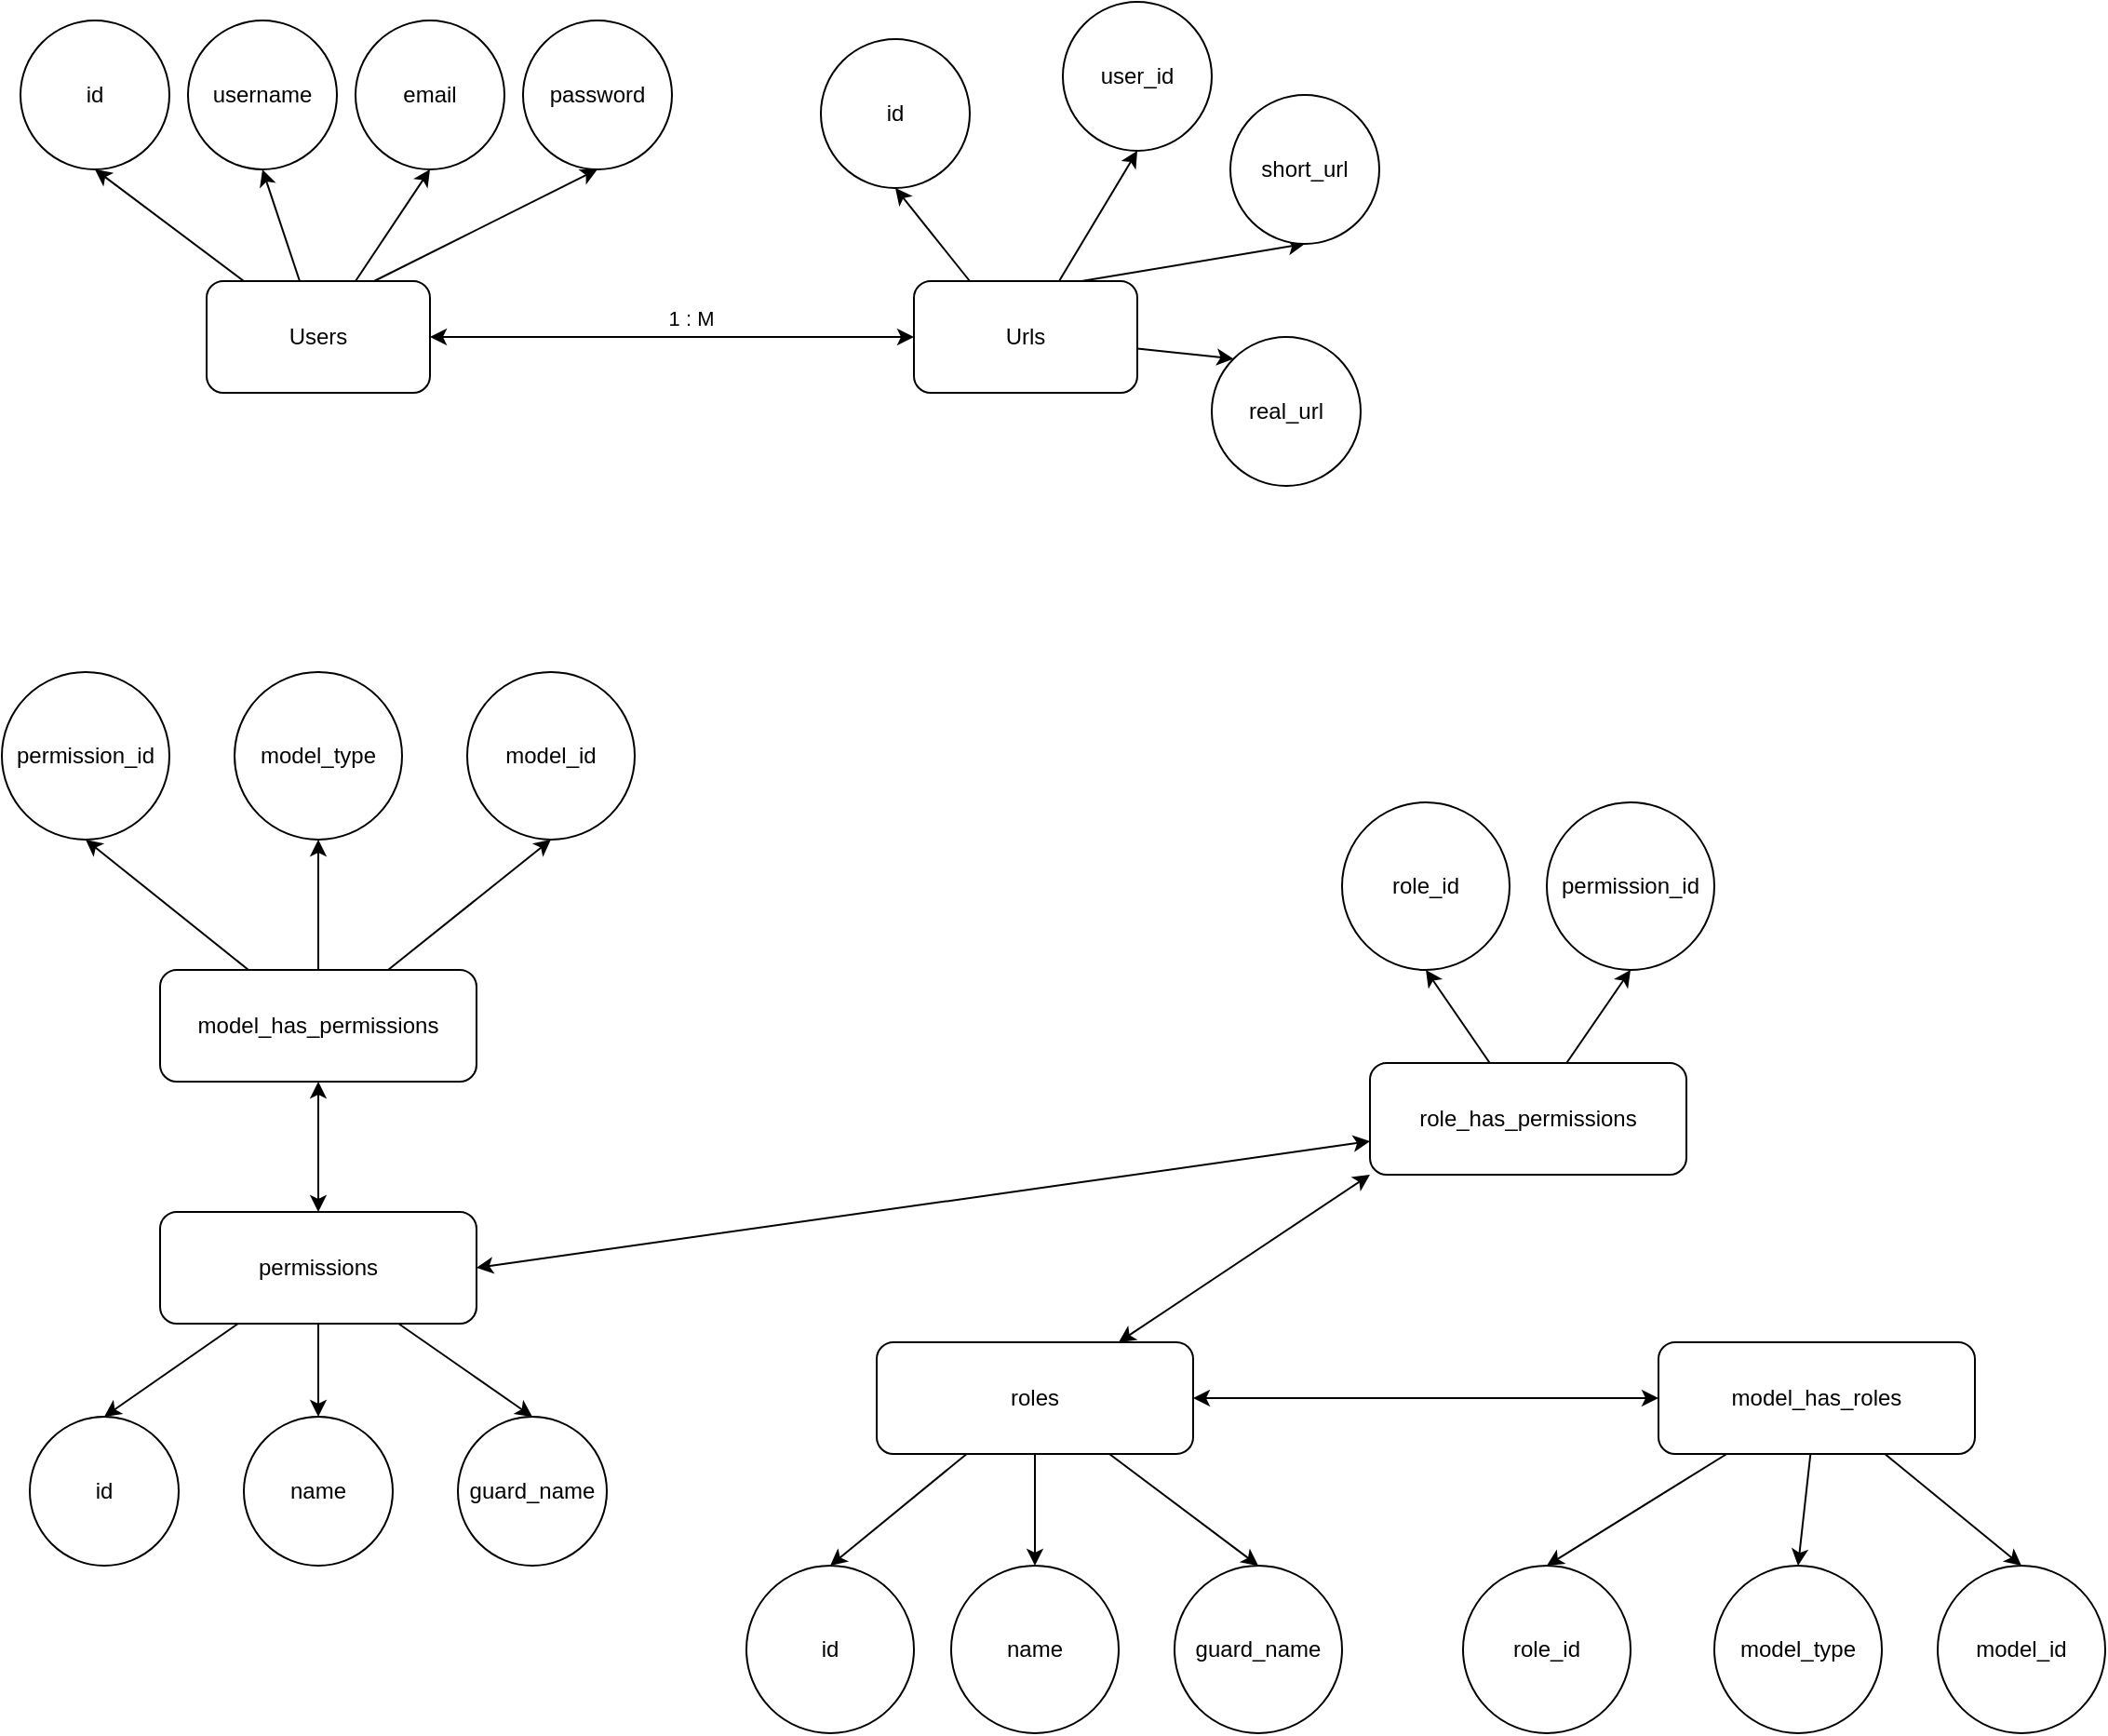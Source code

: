 <mxfile>
    <diagram id="qGiwo4E2h3cOeZHz5rAq" name="Page-1">
        <mxGraphModel dx="2026" dy="883" grid="1" gridSize="10" guides="1" tooltips="1" connect="1" arrows="1" fold="1" page="1" pageScale="1" pageWidth="850" pageHeight="1100" math="0" shadow="0">
            <root>
                <mxCell id="0"/>
                <mxCell id="1" parent="0"/>
                <mxCell id="10" style="edgeStyle=none;html=1;entryX=0.5;entryY=1;entryDx=0;entryDy=0;" parent="1" source="2" target="7" edge="1">
                    <mxGeometry relative="1" as="geometry"/>
                </mxCell>
                <mxCell id="11" style="edgeStyle=none;html=1;entryX=0.5;entryY=1;entryDx=0;entryDy=0;" parent="1" source="2" target="5" edge="1">
                    <mxGeometry relative="1" as="geometry"/>
                </mxCell>
                <mxCell id="17" style="edgeStyle=none;html=1;entryX=0.5;entryY=1;entryDx=0;entryDy=0;" parent="1" source="2" target="8" edge="1">
                    <mxGeometry relative="1" as="geometry"/>
                </mxCell>
                <mxCell id="18" style="edgeStyle=none;html=1;exitX=0.75;exitY=0;exitDx=0;exitDy=0;entryX=0.5;entryY=1;entryDx=0;entryDy=0;" parent="1" source="2" target="9" edge="1">
                    <mxGeometry relative="1" as="geometry"/>
                </mxCell>
                <mxCell id="29" style="edgeStyle=none;html=1;entryX=0;entryY=0.5;entryDx=0;entryDy=0;startArrow=classic;startFill=1;" parent="1" source="2" target="19" edge="1">
                    <mxGeometry relative="1" as="geometry">
                        <mxPoint x="420" y="190" as="targetPoint"/>
                    </mxGeometry>
                </mxCell>
                <mxCell id="30" value="1 : M" style="edgeLabel;html=1;align=center;verticalAlign=middle;resizable=0;points=[];" parent="29" vertex="1" connectable="0">
                    <mxGeometry x="0.078" relative="1" as="geometry">
                        <mxPoint y="-10" as="offset"/>
                    </mxGeometry>
                </mxCell>
                <mxCell id="2" value="Users" style="rounded=1;whiteSpace=wrap;html=1;" parent="1" vertex="1">
                    <mxGeometry x="160" y="170" width="120" height="60" as="geometry"/>
                </mxCell>
                <mxCell id="5" value="id" style="ellipse;whiteSpace=wrap;html=1;" parent="1" vertex="1">
                    <mxGeometry x="60" y="30" width="80" height="80" as="geometry"/>
                </mxCell>
                <mxCell id="7" value="username" style="ellipse;whiteSpace=wrap;html=1;" parent="1" vertex="1">
                    <mxGeometry x="150" y="30" width="80" height="80" as="geometry"/>
                </mxCell>
                <mxCell id="8" value="email" style="ellipse;whiteSpace=wrap;html=1;" parent="1" vertex="1">
                    <mxGeometry x="240" y="30" width="80" height="80" as="geometry"/>
                </mxCell>
                <mxCell id="9" value="password" style="ellipse;whiteSpace=wrap;html=1;" parent="1" vertex="1">
                    <mxGeometry x="330" y="30" width="80" height="80" as="geometry"/>
                </mxCell>
                <mxCell id="25" style="edgeStyle=none;html=1;exitX=0.25;exitY=0;exitDx=0;exitDy=0;entryX=0.5;entryY=1;entryDx=0;entryDy=0;" parent="1" source="19" target="20" edge="1">
                    <mxGeometry relative="1" as="geometry"/>
                </mxCell>
                <mxCell id="26" style="edgeStyle=none;html=1;entryX=0.5;entryY=1;entryDx=0;entryDy=0;" parent="1" source="19" target="21" edge="1">
                    <mxGeometry relative="1" as="geometry"/>
                </mxCell>
                <mxCell id="27" style="edgeStyle=none;html=1;exitX=0.75;exitY=0;exitDx=0;exitDy=0;entryX=0.5;entryY=1;entryDx=0;entryDy=0;" parent="1" source="19" target="23" edge="1">
                    <mxGeometry relative="1" as="geometry"/>
                </mxCell>
                <mxCell id="28" style="edgeStyle=none;html=1;entryX=0;entryY=0;entryDx=0;entryDy=0;" parent="1" source="19" target="22" edge="1">
                    <mxGeometry relative="1" as="geometry"/>
                </mxCell>
                <mxCell id="19" value="Urls" style="rounded=1;whiteSpace=wrap;html=1;" parent="1" vertex="1">
                    <mxGeometry x="540" y="170" width="120" height="60" as="geometry"/>
                </mxCell>
                <mxCell id="20" value="id" style="ellipse;whiteSpace=wrap;html=1;" parent="1" vertex="1">
                    <mxGeometry x="490" y="40" width="80" height="80" as="geometry"/>
                </mxCell>
                <mxCell id="21" value="user_id" style="ellipse;whiteSpace=wrap;html=1;" parent="1" vertex="1">
                    <mxGeometry x="620" y="20" width="80" height="80" as="geometry"/>
                </mxCell>
                <mxCell id="22" value="real_url" style="ellipse;whiteSpace=wrap;html=1;" parent="1" vertex="1">
                    <mxGeometry x="700" y="200" width="80" height="80" as="geometry"/>
                </mxCell>
                <mxCell id="23" value="short_url" style="ellipse;whiteSpace=wrap;html=1;" parent="1" vertex="1">
                    <mxGeometry x="710" y="70" width="80" height="80" as="geometry"/>
                </mxCell>
                <mxCell id="61" style="edgeStyle=none;html=1;entryX=0.5;entryY=0;entryDx=0;entryDy=0;startArrow=none;startFill=0;" parent="1" source="35" target="40" edge="1">
                    <mxGeometry relative="1" as="geometry"/>
                </mxCell>
                <mxCell id="62" style="edgeStyle=none;html=1;startArrow=none;startFill=0;" parent="1" source="35" target="41" edge="1">
                    <mxGeometry relative="1" as="geometry"/>
                </mxCell>
                <mxCell id="63" style="edgeStyle=none;html=1;entryX=0.5;entryY=0;entryDx=0;entryDy=0;startArrow=none;startFill=0;" parent="1" source="35" target="37" edge="1">
                    <mxGeometry relative="1" as="geometry"/>
                </mxCell>
                <mxCell id="72" style="edgeStyle=none;html=1;entryX=0.5;entryY=1;entryDx=0;entryDy=0;startArrow=classic;startFill=1;" parent="1" source="35" target="36" edge="1">
                    <mxGeometry relative="1" as="geometry"/>
                </mxCell>
                <mxCell id="35" value="permissions" style="rounded=1;whiteSpace=wrap;html=1;" parent="1" vertex="1">
                    <mxGeometry x="135" y="670" width="170" height="60" as="geometry"/>
                </mxCell>
                <mxCell id="68" style="edgeStyle=none;html=1;entryX=0.5;entryY=1;entryDx=0;entryDy=0;startArrow=none;startFill=0;" parent="1" source="36" target="65" edge="1">
                    <mxGeometry relative="1" as="geometry"/>
                </mxCell>
                <mxCell id="69" style="edgeStyle=none;html=1;startArrow=none;startFill=0;" parent="1" source="36" target="66" edge="1">
                    <mxGeometry relative="1" as="geometry"/>
                </mxCell>
                <mxCell id="70" style="edgeStyle=none;html=1;entryX=0.5;entryY=1;entryDx=0;entryDy=0;startArrow=none;startFill=0;" parent="1" source="36" target="67" edge="1">
                    <mxGeometry relative="1" as="geometry"/>
                </mxCell>
                <mxCell id="36" value="model_has_permissions" style="rounded=1;whiteSpace=wrap;html=1;" parent="1" vertex="1">
                    <mxGeometry x="135" y="540" width="170" height="60" as="geometry"/>
                </mxCell>
                <mxCell id="37" value="guard_name" style="ellipse;whiteSpace=wrap;html=1;" parent="1" vertex="1">
                    <mxGeometry x="295" y="780" width="80" height="80" as="geometry"/>
                </mxCell>
                <mxCell id="40" value="id" style="ellipse;whiteSpace=wrap;html=1;" parent="1" vertex="1">
                    <mxGeometry x="65" y="780" width="80" height="80" as="geometry"/>
                </mxCell>
                <mxCell id="41" value="name" style="ellipse;whiteSpace=wrap;html=1;" parent="1" vertex="1">
                    <mxGeometry x="180" y="780" width="80" height="80" as="geometry"/>
                </mxCell>
                <mxCell id="71" style="edgeStyle=none;html=1;entryX=1;entryY=0.5;entryDx=0;entryDy=0;startArrow=classic;startFill=1;" parent="1" source="32" target="35" edge="1">
                    <mxGeometry relative="1" as="geometry"/>
                </mxCell>
                <mxCell id="65" value="permission_id" style="ellipse;whiteSpace=wrap;html=1;" parent="1" vertex="1">
                    <mxGeometry x="50" y="380" width="90" height="90" as="geometry"/>
                </mxCell>
                <mxCell id="66" value="model_type" style="ellipse;whiteSpace=wrap;html=1;" parent="1" vertex="1">
                    <mxGeometry x="175" y="380" width="90" height="90" as="geometry"/>
                </mxCell>
                <mxCell id="67" value="model_id" style="ellipse;whiteSpace=wrap;html=1;" parent="1" vertex="1">
                    <mxGeometry x="300" y="380" width="90" height="90" as="geometry"/>
                </mxCell>
                <mxCell id="73" value="" style="group" parent="1" vertex="1" connectable="0">
                    <mxGeometry x="450" y="450" width="730" height="500" as="geometry"/>
                </mxCell>
                <mxCell id="31" value="roles" style="rounded=1;whiteSpace=wrap;html=1;" parent="73" vertex="1">
                    <mxGeometry x="70" y="290" width="170" height="60" as="geometry"/>
                </mxCell>
                <mxCell id="32" value="role_has_permissions" style="rounded=1;whiteSpace=wrap;html=1;" parent="73" vertex="1">
                    <mxGeometry x="335" y="140" width="170" height="60" as="geometry"/>
                </mxCell>
                <mxCell id="52" style="edgeStyle=none;html=1;entryX=0;entryY=1;entryDx=0;entryDy=0;startArrow=classic;startFill=1;" parent="73" source="31" target="32" edge="1">
                    <mxGeometry relative="1" as="geometry"/>
                </mxCell>
                <mxCell id="59" style="edgeStyle=none;html=1;entryX=1;entryY=0.5;entryDx=0;entryDy=0;startArrow=classic;startFill=1;" parent="73" source="34" target="31" edge="1">
                    <mxGeometry relative="1" as="geometry"/>
                </mxCell>
                <mxCell id="34" value="model_has_roles" style="rounded=1;whiteSpace=wrap;html=1;" parent="73" vertex="1">
                    <mxGeometry x="490" y="290" width="170" height="60" as="geometry"/>
                </mxCell>
                <mxCell id="42" value="permission_id" style="ellipse;whiteSpace=wrap;html=1;" parent="73" vertex="1">
                    <mxGeometry x="430" width="90" height="90" as="geometry"/>
                </mxCell>
                <mxCell id="45" style="edgeStyle=none;html=1;entryX=0.5;entryY=1;entryDx=0;entryDy=0;" parent="73" source="32" target="42" edge="1">
                    <mxGeometry relative="1" as="geometry"/>
                </mxCell>
                <mxCell id="43" value="role_id" style="ellipse;whiteSpace=wrap;html=1;" parent="73" vertex="1">
                    <mxGeometry x="320" width="90" height="90" as="geometry"/>
                </mxCell>
                <mxCell id="44" style="edgeStyle=none;html=1;entryX=0.5;entryY=1;entryDx=0;entryDy=0;" parent="73" source="32" target="43" edge="1">
                    <mxGeometry relative="1" as="geometry"/>
                </mxCell>
                <mxCell id="46" value="name" style="ellipse;whiteSpace=wrap;html=1;" parent="73" vertex="1">
                    <mxGeometry x="110" y="410" width="90" height="90" as="geometry"/>
                </mxCell>
                <mxCell id="50" style="edgeStyle=none;html=1;" parent="73" source="31" target="46" edge="1">
                    <mxGeometry relative="1" as="geometry"/>
                </mxCell>
                <mxCell id="47" value="id" style="ellipse;whiteSpace=wrap;html=1;" parent="73" vertex="1">
                    <mxGeometry y="410" width="90" height="90" as="geometry"/>
                </mxCell>
                <mxCell id="49" style="edgeStyle=none;html=1;entryX=0.5;entryY=0;entryDx=0;entryDy=0;" parent="73" source="31" target="47" edge="1">
                    <mxGeometry relative="1" as="geometry"/>
                </mxCell>
                <mxCell id="48" value="guard_name" style="ellipse;whiteSpace=wrap;html=1;" parent="73" vertex="1">
                    <mxGeometry x="230" y="410" width="90" height="90" as="geometry"/>
                </mxCell>
                <mxCell id="51" style="edgeStyle=none;html=1;entryX=0.5;entryY=0;entryDx=0;entryDy=0;" parent="73" source="31" target="48" edge="1">
                    <mxGeometry relative="1" as="geometry"/>
                </mxCell>
                <mxCell id="53" value="role_id" style="ellipse;whiteSpace=wrap;html=1;" parent="73" vertex="1">
                    <mxGeometry x="385" y="410" width="90" height="90" as="geometry"/>
                </mxCell>
                <mxCell id="56" style="edgeStyle=none;html=1;entryX=0.5;entryY=0;entryDx=0;entryDy=0;startArrow=none;startFill=0;" parent="73" source="34" target="53" edge="1">
                    <mxGeometry relative="1" as="geometry"/>
                </mxCell>
                <mxCell id="54" value="model_type" style="ellipse;whiteSpace=wrap;html=1;" parent="73" vertex="1">
                    <mxGeometry x="520" y="410" width="90" height="90" as="geometry"/>
                </mxCell>
                <mxCell id="57" style="edgeStyle=none;html=1;entryX=0.5;entryY=0;entryDx=0;entryDy=0;startArrow=none;startFill=0;" parent="73" source="34" target="54" edge="1">
                    <mxGeometry relative="1" as="geometry"/>
                </mxCell>
                <mxCell id="55" value="model_id" style="ellipse;whiteSpace=wrap;html=1;" parent="73" vertex="1">
                    <mxGeometry x="640" y="410" width="90" height="90" as="geometry"/>
                </mxCell>
                <mxCell id="58" style="edgeStyle=none;html=1;entryX=0.5;entryY=0;entryDx=0;entryDy=0;startArrow=none;startFill=0;" parent="73" source="34" target="55" edge="1">
                    <mxGeometry relative="1" as="geometry"/>
                </mxCell>
            </root>
        </mxGraphModel>
    </diagram>
</mxfile>